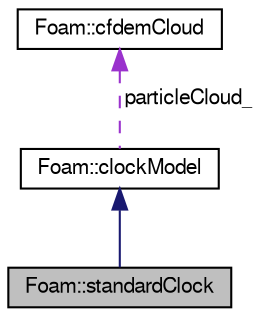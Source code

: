 digraph "Foam::standardClock"
{
  edge [fontname="FreeSans",fontsize="10",labelfontname="FreeSans",labelfontsize="10"];
  node [fontname="FreeSans",fontsize="10",shape=record];
  Node1 [label="Foam::standardClock",height=0.2,width=0.4,color="black", fillcolor="grey75", style="filled" fontcolor="black"];
  Node2 -> Node1 [dir="back",color="midnightblue",fontsize="10",style="solid",fontname="FreeSans"];
  Node2 [label="Foam::clockModel",height=0.2,width=0.4,color="black", fillcolor="white", style="filled",URL="$classFoam_1_1clockModel.html"];
  Node3 -> Node2 [dir="back",color="darkorchid3",fontsize="10",style="dashed",label=" particleCloud_" ,fontname="FreeSans"];
  Node3 [label="Foam::cfdemCloud",height=0.2,width=0.4,color="black", fillcolor="white", style="filled",URL="$classFoam_1_1cfdemCloud.html"];
}
